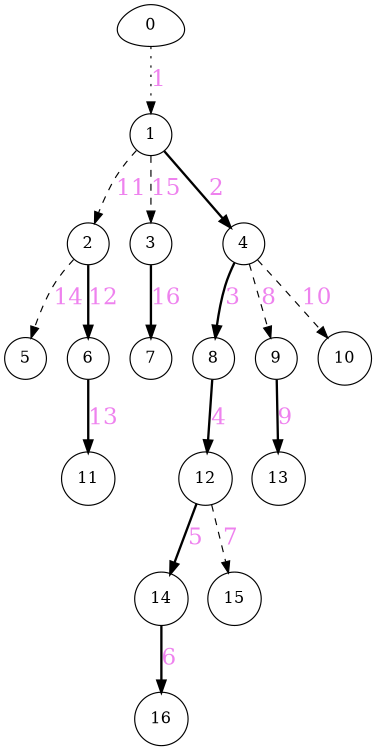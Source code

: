 digraph {
    size="8.0,5.0";

    node [shape="circle"];
    node0[shape="egg",label=0];
    node1[label=1];
    node2[label=2];
    node3[label=3];
    node4[label=4];
    node5[label=5];
    node6[label=6];
    node7[label=11];
    node8[label=7];
    node9[label=8];
    node10[label=9];
    node11[label=10];
    node12[label=12];
    node13[label=14];
    node14[label=16];
    node15[label=13];
    node16[label=15];
    
    node0  -> node1 [style=dotted,label=1 ,fontcolor=violet,fontsize=20];
    node1  -> node2 [style=dashed,label=11,fontcolor=violet,fontsize=20];
    node1  -> node3 [style=dashed,label=15,fontcolor=violet,fontsize=20];
    node1  -> node4 [style=bold  ,label=2 ,fontcolor=violet,fontsize=20];
    node2  -> node5 [style=dashed,label=14,fontcolor=violet,fontsize=20];
    node2  -> node6 [style=bold  ,label=12,fontcolor=violet,fontsize=20];
    node6  -> node7 [style=bold  ,label=13,fontcolor=violet,fontsize=20];
    node3  -> node8 [style=bold  ,label=16,fontcolor=violet,fontsize=20];
    node4  -> node9 [style=bold  ,label=3 ,fontcolor=violet,fontsize=20];
    node4  -> node10[style=dashed,label=8 ,fontcolor=violet,fontsize=20];
    node4  -> node11[style=dashed,label=10,fontcolor=violet,fontsize=20];
    node9  -> node12[style=bold  ,label=4 ,fontcolor=violet,fontsize=20];
    node12 -> node13[style=bold  ,label=5 ,fontcolor=violet,fontsize=20];
    node12 -> node16[style=dashed,label=7 ,fontcolor=violet,fontsize=20];
    node13 -> node14[style=bold  ,label=6 ,fontcolor=violet,fontsize=20];
    node10 -> node15[style=bold  ,label=9 ,fontcolor=violet,fontsize=20];
}

